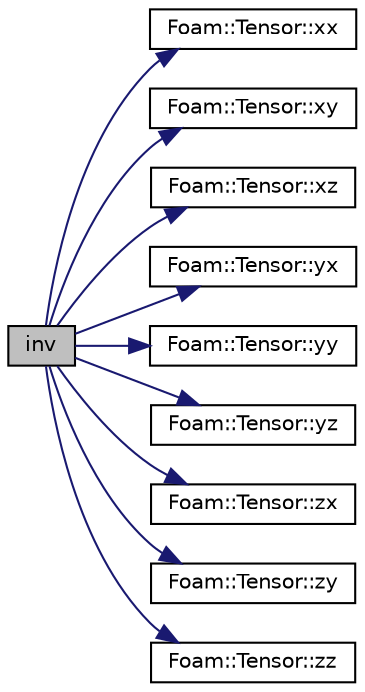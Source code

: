 digraph "inv"
{
  bgcolor="transparent";
  edge [fontname="Helvetica",fontsize="10",labelfontname="Helvetica",labelfontsize="10"];
  node [fontname="Helvetica",fontsize="10",shape=record];
  rankdir="LR";
  Node141459 [label="inv",height=0.2,width=0.4,color="black", fillcolor="grey75", style="filled", fontcolor="black"];
  Node141459 -> Node141460 [color="midnightblue",fontsize="10",style="solid",fontname="Helvetica"];
  Node141460 [label="Foam::Tensor::xx",height=0.2,width=0.4,color="black",URL="$a28789.html#a1b97c7c1ed81b4fb23da8dcb71a8cd2a"];
  Node141459 -> Node141461 [color="midnightblue",fontsize="10",style="solid",fontname="Helvetica"];
  Node141461 [label="Foam::Tensor::xy",height=0.2,width=0.4,color="black",URL="$a28789.html#aab470ae2a5eeac8c33a7b6abac6b39b3"];
  Node141459 -> Node141462 [color="midnightblue",fontsize="10",style="solid",fontname="Helvetica"];
  Node141462 [label="Foam::Tensor::xz",height=0.2,width=0.4,color="black",URL="$a28789.html#a6c0a9bc605f3cfdfb3307b3dcf136f60"];
  Node141459 -> Node141463 [color="midnightblue",fontsize="10",style="solid",fontname="Helvetica"];
  Node141463 [label="Foam::Tensor::yx",height=0.2,width=0.4,color="black",URL="$a28789.html#a217bb42e2157c7914d7ebb0ffb730b7d"];
  Node141459 -> Node141464 [color="midnightblue",fontsize="10",style="solid",fontname="Helvetica"];
  Node141464 [label="Foam::Tensor::yy",height=0.2,width=0.4,color="black",URL="$a28789.html#aba9d77023a5662b9c2d3639d5de555a0"];
  Node141459 -> Node141465 [color="midnightblue",fontsize="10",style="solid",fontname="Helvetica"];
  Node141465 [label="Foam::Tensor::yz",height=0.2,width=0.4,color="black",URL="$a28789.html#a4a98b51ba7019e1cfffae8d321a823df"];
  Node141459 -> Node141466 [color="midnightblue",fontsize="10",style="solid",fontname="Helvetica"];
  Node141466 [label="Foam::Tensor::zx",height=0.2,width=0.4,color="black",URL="$a28789.html#ab7a45ba3b507f0b3f9d5c0bde184b151"];
  Node141459 -> Node141467 [color="midnightblue",fontsize="10",style="solid",fontname="Helvetica"];
  Node141467 [label="Foam::Tensor::zy",height=0.2,width=0.4,color="black",URL="$a28789.html#ab7ecfba4f263d0455d4ea82f590a2612"];
  Node141459 -> Node141468 [color="midnightblue",fontsize="10",style="solid",fontname="Helvetica"];
  Node141468 [label="Foam::Tensor::zz",height=0.2,width=0.4,color="black",URL="$a28789.html#a831c4848d01bfcc8d717b7ef92f2cd4b"];
}
